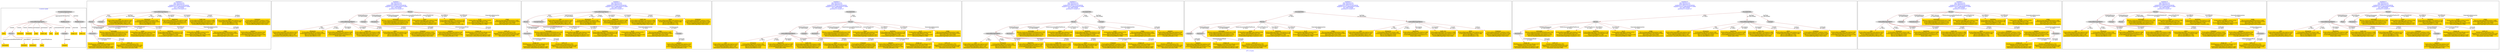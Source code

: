 digraph n0 {
fontcolor="blue"
remincross="true"
label="s07-s-13.json"
subgraph cluster_0 {
label="1-correct model"
n2[style="filled",color="white",fillcolor="lightgray",label="CulturalHeritageObject1"];
n3[shape="plaintext",style="filled",fillcolor="gold",label="dates"];
n4[style="filled",color="white",fillcolor="lightgray",label="Person1"];
n5[shape="plaintext",style="filled",fillcolor="gold",label="dimension"];
n6[shape="plaintext",style="filled",fillcolor="gold",label="technique"];
n7[shape="plaintext",style="filled",fillcolor="gold",label="origin"];
n8[shape="plaintext",style="filled",fillcolor="gold",label="credit_line"];
n9[shape="plaintext",style="filled",fillcolor="gold",label="title"];
n10[shape="plaintext",style="filled",fillcolor="gold",label="ac_id"];
n11[style="filled",color="white",fillcolor="lightgray",label="Concept2"];
n12[shape="plaintext",style="filled",fillcolor="gold",label="nationality"];
n13[shape="plaintext",style="filled",fillcolor="gold",label="birthDate"];
n14[shape="plaintext",style="filled",fillcolor="gold",label="deathDate"];
n15[shape="plaintext",style="filled",fillcolor="gold",label="name"];
n16[style="filled",color="white",fillcolor="lightgray",label="EuropeanaAggregation1"];
n17[style="filled",color="white",fillcolor="lightgray",label="WebResource2"];
n18[style="filled",color="white",fillcolor="lightgray",label="WebResource3"];
n19[shape="plaintext",style="filled",fillcolor="gold",label="image_url"];
n20[shape="plaintext",style="filled",fillcolor="gold",label="audio_url"];
n21[shape="plaintext",style="filled",fillcolor="gold",label="category"];
}
subgraph cluster_1 {
label="candidate 0\nlink coherence:0.0\nnode coherence:0.0\nconfidence:0.39231131242358336\nmapping score:0.24981805652214684\ncost:1700.020004\n-precision:0.59-recall:0.53"
n23[style="filled",color="white",fillcolor="lightgray",label="CulturalHeritageObject1"];
n24[style="filled",color="white",fillcolor="lightgray",label="Person1"];
n25[style="filled",color="white",fillcolor="lightgray",label="Concept1"];
n26[style="filled",color="white",fillcolor="lightgray",label="Document1"];
n27[shape="plaintext",style="filled",fillcolor="gold",label="title\n[CulturalHeritageObject,description,0.447]\n[Person,biographicalInformation,0.245]\n[CulturalHeritageObject,title,0.156]\n[Document,columnSubClassOfLink,0.152]"];
n28[shape="plaintext",style="filled",fillcolor="gold",label="dimension\n[CulturalHeritageObject,extent,0.89]\n[CulturalHeritageObject,description,0.052]\n[Person,dateOfDeath,0.034]\n[Person,dateOfBirth,0.025]"];
n29[shape="plaintext",style="filled",fillcolor="gold",label="nationality\n[Person,countryAssociatedWithThePerson,0.763]\n[CulturalHeritageObject,provenance,0.107]\n[CulturalHeritageObject,description,0.079]\n[Person,biographicalInformation,0.051]"];
n30[shape="plaintext",style="filled",fillcolor="gold",label="deathDate\n[CulturalHeritageObject,description,0.588]\n[Person,biographicalInformation,0.218]\n[CulturalHeritageObject,provenance,0.1]\n[Place,label,0.094]"];
n31[shape="plaintext",style="filled",fillcolor="gold",label="credit_line\n[CulturalHeritageObject,provenance,0.496]\n[CulturalHeritageObject,description,0.324]\n[Person,biographicalInformation,0.115]\n[CulturalHeritageObject,title,0.066]"];
n32[shape="plaintext",style="filled",fillcolor="gold",label="name\n[CulturalHeritageObject,description,0.526]\n[Person,nameOfThePerson,0.181]\n[Document,columnSubClassOfLink,0.161]\n[CulturalHeritageObject,medium,0.131]"];
n33[shape="plaintext",style="filled",fillcolor="gold",label="image_url\n[WebResource,columnSubClassOfLink,0.457]\n[WebResource,classLink,0.285]\n[CulturalHeritageObject,description,0.162]\n[Document,columnSubClassOfLink,0.096]"];
n34[shape="plaintext",style="filled",fillcolor="gold",label="birthDate\n[CulturalHeritageObject,description,0.278]\n[CulturalHeritageObject,provenance,0.26]\n[Person,dateOfBirth,0.256]\n[CulturalHeritageObject,created,0.206]"];
n35[shape="plaintext",style="filled",fillcolor="gold",label="dates\n[CulturalHeritageObject,description,0.411]\n[CulturalHeritageObject,created,0.268]\n[Person,dateOfBirth,0.165]\n[Person,dateOfDeath,0.156]"];
n36[shape="plaintext",style="filled",fillcolor="gold",label="ac_id\n[CulturalHeritageObject,extent,0.475]\n[Person,dateOfDeath,0.236]\n[CulturalHeritageObject,description,0.203]\n[Person,dateOfBirth,0.086]"];
n37[shape="plaintext",style="filled",fillcolor="gold",label="audio_url\n[WebResource,classLink,0.792]\n[WebResource,columnSubClassOfLink,0.165]\n[Document,columnSubClassOfLink,0.038]\n[Document,classLink,0.006]"];
n38[shape="plaintext",style="filled",fillcolor="gold",label="technique\n[CulturalHeritageObject,medium,0.933]\n[CulturalHeritageObject,description,0.044]\n[Person,biographicalInformation,0.018]\n[CulturalHeritageObject,title,0.005]"];
n39[shape="plaintext",style="filled",fillcolor="gold",label="category\n[CulturalHeritageObject,description,0.44]\n[Person,biographicalInformation,0.241]\n[CulturalHeritageObject,provenance,0.165]\n[Concept,prefLabel,0.154]"];
n40[shape="plaintext",style="filled",fillcolor="gold",label="origin\n[Person,biographicalInformation,0.469]\n[CulturalHeritageObject,description,0.447]\n[Document,classLink,0.046]\n[CulturalHeritageObject,provenance,0.037]"];
}
subgraph cluster_2 {
label="candidate 1\nlink coherence:0.0\nnode coherence:0.0\nconfidence:0.39231131242358336\nmapping score:0.24981805652214684\ncost:1700.030006\n-precision:0.53-recall:0.47"
n42[style="filled",color="white",fillcolor="lightgray",label="Person1"];
n43[style="filled",color="white",fillcolor="lightgray",label="CulturalHeritageObject1"];
n44[style="filled",color="white",fillcolor="lightgray",label="Concept1"];
n45[style="filled",color="white",fillcolor="lightgray",label="Document1"];
n46[shape="plaintext",style="filled",fillcolor="gold",label="title\n[CulturalHeritageObject,description,0.447]\n[Person,biographicalInformation,0.245]\n[CulturalHeritageObject,title,0.156]\n[Document,columnSubClassOfLink,0.152]"];
n47[shape="plaintext",style="filled",fillcolor="gold",label="dimension\n[CulturalHeritageObject,extent,0.89]\n[CulturalHeritageObject,description,0.052]\n[Person,dateOfDeath,0.034]\n[Person,dateOfBirth,0.025]"];
n48[shape="plaintext",style="filled",fillcolor="gold",label="nationality\n[Person,countryAssociatedWithThePerson,0.763]\n[CulturalHeritageObject,provenance,0.107]\n[CulturalHeritageObject,description,0.079]\n[Person,biographicalInformation,0.051]"];
n49[shape="plaintext",style="filled",fillcolor="gold",label="deathDate\n[CulturalHeritageObject,description,0.588]\n[Person,biographicalInformation,0.218]\n[CulturalHeritageObject,provenance,0.1]\n[Place,label,0.094]"];
n50[shape="plaintext",style="filled",fillcolor="gold",label="credit_line\n[CulturalHeritageObject,provenance,0.496]\n[CulturalHeritageObject,description,0.324]\n[Person,biographicalInformation,0.115]\n[CulturalHeritageObject,title,0.066]"];
n51[shape="plaintext",style="filled",fillcolor="gold",label="name\n[CulturalHeritageObject,description,0.526]\n[Person,nameOfThePerson,0.181]\n[Document,columnSubClassOfLink,0.161]\n[CulturalHeritageObject,medium,0.131]"];
n52[shape="plaintext",style="filled",fillcolor="gold",label="image_url\n[WebResource,columnSubClassOfLink,0.457]\n[WebResource,classLink,0.285]\n[CulturalHeritageObject,description,0.162]\n[Document,columnSubClassOfLink,0.096]"];
n53[shape="plaintext",style="filled",fillcolor="gold",label="birthDate\n[CulturalHeritageObject,description,0.278]\n[CulturalHeritageObject,provenance,0.26]\n[Person,dateOfBirth,0.256]\n[CulturalHeritageObject,created,0.206]"];
n54[shape="plaintext",style="filled",fillcolor="gold",label="dates\n[CulturalHeritageObject,description,0.411]\n[CulturalHeritageObject,created,0.268]\n[Person,dateOfBirth,0.165]\n[Person,dateOfDeath,0.156]"];
n55[shape="plaintext",style="filled",fillcolor="gold",label="ac_id\n[CulturalHeritageObject,extent,0.475]\n[Person,dateOfDeath,0.236]\n[CulturalHeritageObject,description,0.203]\n[Person,dateOfBirth,0.086]"];
n56[shape="plaintext",style="filled",fillcolor="gold",label="audio_url\n[WebResource,classLink,0.792]\n[WebResource,columnSubClassOfLink,0.165]\n[Document,columnSubClassOfLink,0.038]\n[Document,classLink,0.006]"];
n57[shape="plaintext",style="filled",fillcolor="gold",label="technique\n[CulturalHeritageObject,medium,0.933]\n[CulturalHeritageObject,description,0.044]\n[Person,biographicalInformation,0.018]\n[CulturalHeritageObject,title,0.005]"];
n58[shape="plaintext",style="filled",fillcolor="gold",label="category\n[CulturalHeritageObject,description,0.44]\n[Person,biographicalInformation,0.241]\n[CulturalHeritageObject,provenance,0.165]\n[Concept,prefLabel,0.154]"];
n59[shape="plaintext",style="filled",fillcolor="gold",label="origin\n[Person,biographicalInformation,0.469]\n[CulturalHeritageObject,description,0.447]\n[Document,classLink,0.046]\n[CulturalHeritageObject,provenance,0.037]"];
}
subgraph cluster_3 {
label="candidate 2\nlink coherence:0.0\nnode coherence:0.0\nconfidence:0.39231131242358336\nmapping score:0.24981805652214684\ncost:1800.020004\n-precision:0.5-recall:0.47"
n61[style="filled",color="white",fillcolor="lightgray",label="CulturalHeritageObject1"];
n62[style="filled",color="white",fillcolor="lightgray",label="Person1"];
n63[style="filled",color="white",fillcolor="lightgray",label="ConceptScheme1"];
n64[style="filled",color="white",fillcolor="lightgray",label="Document1"];
n65[style="filled",color="white",fillcolor="lightgray",label="Concept1"];
n66[shape="plaintext",style="filled",fillcolor="gold",label="title\n[CulturalHeritageObject,description,0.447]\n[Person,biographicalInformation,0.245]\n[CulturalHeritageObject,title,0.156]\n[Document,columnSubClassOfLink,0.152]"];
n67[shape="plaintext",style="filled",fillcolor="gold",label="dimension\n[CulturalHeritageObject,extent,0.89]\n[CulturalHeritageObject,description,0.052]\n[Person,dateOfDeath,0.034]\n[Person,dateOfBirth,0.025]"];
n68[shape="plaintext",style="filled",fillcolor="gold",label="nationality\n[Person,countryAssociatedWithThePerson,0.763]\n[CulturalHeritageObject,provenance,0.107]\n[CulturalHeritageObject,description,0.079]\n[Person,biographicalInformation,0.051]"];
n69[shape="plaintext",style="filled",fillcolor="gold",label="deathDate\n[CulturalHeritageObject,description,0.588]\n[Person,biographicalInformation,0.218]\n[CulturalHeritageObject,provenance,0.1]\n[Place,label,0.094]"];
n70[shape="plaintext",style="filled",fillcolor="gold",label="credit_line\n[CulturalHeritageObject,provenance,0.496]\n[CulturalHeritageObject,description,0.324]\n[Person,biographicalInformation,0.115]\n[CulturalHeritageObject,title,0.066]"];
n71[shape="plaintext",style="filled",fillcolor="gold",label="name\n[CulturalHeritageObject,description,0.526]\n[Person,nameOfThePerson,0.181]\n[Document,columnSubClassOfLink,0.161]\n[CulturalHeritageObject,medium,0.131]"];
n72[shape="plaintext",style="filled",fillcolor="gold",label="image_url\n[WebResource,columnSubClassOfLink,0.457]\n[WebResource,classLink,0.285]\n[CulturalHeritageObject,description,0.162]\n[Document,columnSubClassOfLink,0.096]"];
n73[shape="plaintext",style="filled",fillcolor="gold",label="birthDate\n[CulturalHeritageObject,description,0.278]\n[CulturalHeritageObject,provenance,0.26]\n[Person,dateOfBirth,0.256]\n[CulturalHeritageObject,created,0.206]"];
n74[shape="plaintext",style="filled",fillcolor="gold",label="dates\n[CulturalHeritageObject,description,0.411]\n[CulturalHeritageObject,created,0.268]\n[Person,dateOfBirth,0.165]\n[Person,dateOfDeath,0.156]"];
n75[shape="plaintext",style="filled",fillcolor="gold",label="ac_id\n[CulturalHeritageObject,extent,0.475]\n[Person,dateOfDeath,0.236]\n[CulturalHeritageObject,description,0.203]\n[Person,dateOfBirth,0.086]"];
n76[shape="plaintext",style="filled",fillcolor="gold",label="audio_url\n[WebResource,classLink,0.792]\n[WebResource,columnSubClassOfLink,0.165]\n[Document,columnSubClassOfLink,0.038]\n[Document,classLink,0.006]"];
n77[shape="plaintext",style="filled",fillcolor="gold",label="technique\n[CulturalHeritageObject,medium,0.933]\n[CulturalHeritageObject,description,0.044]\n[Person,biographicalInformation,0.018]\n[CulturalHeritageObject,title,0.005]"];
n78[shape="plaintext",style="filled",fillcolor="gold",label="category\n[CulturalHeritageObject,description,0.44]\n[Person,biographicalInformation,0.241]\n[CulturalHeritageObject,provenance,0.165]\n[Concept,prefLabel,0.154]"];
n79[shape="plaintext",style="filled",fillcolor="gold",label="origin\n[Person,biographicalInformation,0.469]\n[CulturalHeritageObject,description,0.447]\n[Document,classLink,0.046]\n[CulturalHeritageObject,provenance,0.037]"];
}
subgraph cluster_4 {
label="candidate 3\nlink coherence:0.0\nnode coherence:0.0\nconfidence:0.39231131242358336\nmapping score:0.24981805652214684\ncost:1800.030006\n-precision:0.5-recall:0.47"
n81[style="filled",color="white",fillcolor="lightgray",label="Person1"];
n82[style="filled",color="white",fillcolor="lightgray",label="CulturalHeritageObject1"];
n83[style="filled",color="white",fillcolor="lightgray",label="Concept1"];
n84[style="filled",color="white",fillcolor="lightgray",label="Document1"];
n85[style="filled",color="white",fillcolor="lightgray",label="ProvidedCHO1"];
n86[shape="plaintext",style="filled",fillcolor="gold",label="title\n[CulturalHeritageObject,description,0.447]\n[Person,biographicalInformation,0.245]\n[CulturalHeritageObject,title,0.156]\n[Document,columnSubClassOfLink,0.152]"];
n87[shape="plaintext",style="filled",fillcolor="gold",label="dimension\n[CulturalHeritageObject,extent,0.89]\n[CulturalHeritageObject,description,0.052]\n[Person,dateOfDeath,0.034]\n[Person,dateOfBirth,0.025]"];
n88[shape="plaintext",style="filled",fillcolor="gold",label="nationality\n[Person,countryAssociatedWithThePerson,0.763]\n[CulturalHeritageObject,provenance,0.107]\n[CulturalHeritageObject,description,0.079]\n[Person,biographicalInformation,0.051]"];
n89[shape="plaintext",style="filled",fillcolor="gold",label="deathDate\n[CulturalHeritageObject,description,0.588]\n[Person,biographicalInformation,0.218]\n[CulturalHeritageObject,provenance,0.1]\n[Place,label,0.094]"];
n90[shape="plaintext",style="filled",fillcolor="gold",label="credit_line\n[CulturalHeritageObject,provenance,0.496]\n[CulturalHeritageObject,description,0.324]\n[Person,biographicalInformation,0.115]\n[CulturalHeritageObject,title,0.066]"];
n91[shape="plaintext",style="filled",fillcolor="gold",label="name\n[CulturalHeritageObject,description,0.526]\n[Person,nameOfThePerson,0.181]\n[Document,columnSubClassOfLink,0.161]\n[CulturalHeritageObject,medium,0.131]"];
n92[shape="plaintext",style="filled",fillcolor="gold",label="image_url\n[WebResource,columnSubClassOfLink,0.457]\n[WebResource,classLink,0.285]\n[CulturalHeritageObject,description,0.162]\n[Document,columnSubClassOfLink,0.096]"];
n93[shape="plaintext",style="filled",fillcolor="gold",label="birthDate\n[CulturalHeritageObject,description,0.278]\n[CulturalHeritageObject,provenance,0.26]\n[Person,dateOfBirth,0.256]\n[CulturalHeritageObject,created,0.206]"];
n94[shape="plaintext",style="filled",fillcolor="gold",label="dates\n[CulturalHeritageObject,description,0.411]\n[CulturalHeritageObject,created,0.268]\n[Person,dateOfBirth,0.165]\n[Person,dateOfDeath,0.156]"];
n95[shape="plaintext",style="filled",fillcolor="gold",label="ac_id\n[CulturalHeritageObject,extent,0.475]\n[Person,dateOfDeath,0.236]\n[CulturalHeritageObject,description,0.203]\n[Person,dateOfBirth,0.086]"];
n96[shape="plaintext",style="filled",fillcolor="gold",label="audio_url\n[WebResource,classLink,0.792]\n[WebResource,columnSubClassOfLink,0.165]\n[Document,columnSubClassOfLink,0.038]\n[Document,classLink,0.006]"];
n97[shape="plaintext",style="filled",fillcolor="gold",label="technique\n[CulturalHeritageObject,medium,0.933]\n[CulturalHeritageObject,description,0.044]\n[Person,biographicalInformation,0.018]\n[CulturalHeritageObject,title,0.005]"];
n98[shape="plaintext",style="filled",fillcolor="gold",label="category\n[CulturalHeritageObject,description,0.44]\n[Person,biographicalInformation,0.241]\n[CulturalHeritageObject,provenance,0.165]\n[Concept,prefLabel,0.154]"];
n99[shape="plaintext",style="filled",fillcolor="gold",label="origin\n[Person,biographicalInformation,0.469]\n[CulturalHeritageObject,description,0.447]\n[Document,classLink,0.046]\n[CulturalHeritageObject,provenance,0.037]"];
}
subgraph cluster_5 {
label="candidate 4\nlink coherence:0.0\nnode coherence:0.0\nconfidence:0.39231131242358336\nmapping score:0.24981805652214684\ncost:1800.030006\n-precision:0.5-recall:0.47"
n101[style="filled",color="white",fillcolor="lightgray",label="Person1"];
n102[style="filled",color="white",fillcolor="lightgray",label="CulturalHeritageObject1"];
n103[style="filled",color="white",fillcolor="lightgray",label="Document1"];
n104[style="filled",color="white",fillcolor="lightgray",label="ProvidedCHO1"];
n105[style="filled",color="white",fillcolor="lightgray",label="Concept1"];
n106[shape="plaintext",style="filled",fillcolor="gold",label="title\n[CulturalHeritageObject,description,0.447]\n[Person,biographicalInformation,0.245]\n[CulturalHeritageObject,title,0.156]\n[Document,columnSubClassOfLink,0.152]"];
n107[shape="plaintext",style="filled",fillcolor="gold",label="dimension\n[CulturalHeritageObject,extent,0.89]\n[CulturalHeritageObject,description,0.052]\n[Person,dateOfDeath,0.034]\n[Person,dateOfBirth,0.025]"];
n108[shape="plaintext",style="filled",fillcolor="gold",label="nationality\n[Person,countryAssociatedWithThePerson,0.763]\n[CulturalHeritageObject,provenance,0.107]\n[CulturalHeritageObject,description,0.079]\n[Person,biographicalInformation,0.051]"];
n109[shape="plaintext",style="filled",fillcolor="gold",label="deathDate\n[CulturalHeritageObject,description,0.588]\n[Person,biographicalInformation,0.218]\n[CulturalHeritageObject,provenance,0.1]\n[Place,label,0.094]"];
n110[shape="plaintext",style="filled",fillcolor="gold",label="credit_line\n[CulturalHeritageObject,provenance,0.496]\n[CulturalHeritageObject,description,0.324]\n[Person,biographicalInformation,0.115]\n[CulturalHeritageObject,title,0.066]"];
n111[shape="plaintext",style="filled",fillcolor="gold",label="name\n[CulturalHeritageObject,description,0.526]\n[Person,nameOfThePerson,0.181]\n[Document,columnSubClassOfLink,0.161]\n[CulturalHeritageObject,medium,0.131]"];
n112[shape="plaintext",style="filled",fillcolor="gold",label="image_url\n[WebResource,columnSubClassOfLink,0.457]\n[WebResource,classLink,0.285]\n[CulturalHeritageObject,description,0.162]\n[Document,columnSubClassOfLink,0.096]"];
n113[shape="plaintext",style="filled",fillcolor="gold",label="birthDate\n[CulturalHeritageObject,description,0.278]\n[CulturalHeritageObject,provenance,0.26]\n[Person,dateOfBirth,0.256]\n[CulturalHeritageObject,created,0.206]"];
n114[shape="plaintext",style="filled",fillcolor="gold",label="dates\n[CulturalHeritageObject,description,0.411]\n[CulturalHeritageObject,created,0.268]\n[Person,dateOfBirth,0.165]\n[Person,dateOfDeath,0.156]"];
n115[shape="plaintext",style="filled",fillcolor="gold",label="ac_id\n[CulturalHeritageObject,extent,0.475]\n[Person,dateOfDeath,0.236]\n[CulturalHeritageObject,description,0.203]\n[Person,dateOfBirth,0.086]"];
n116[shape="plaintext",style="filled",fillcolor="gold",label="audio_url\n[WebResource,classLink,0.792]\n[WebResource,columnSubClassOfLink,0.165]\n[Document,columnSubClassOfLink,0.038]\n[Document,classLink,0.006]"];
n117[shape="plaintext",style="filled",fillcolor="gold",label="technique\n[CulturalHeritageObject,medium,0.933]\n[CulturalHeritageObject,description,0.044]\n[Person,biographicalInformation,0.018]\n[CulturalHeritageObject,title,0.005]"];
n118[shape="plaintext",style="filled",fillcolor="gold",label="category\n[CulturalHeritageObject,description,0.44]\n[Person,biographicalInformation,0.241]\n[CulturalHeritageObject,provenance,0.165]\n[Concept,prefLabel,0.154]"];
n119[shape="plaintext",style="filled",fillcolor="gold",label="origin\n[Person,biographicalInformation,0.469]\n[CulturalHeritageObject,description,0.447]\n[Document,classLink,0.046]\n[CulturalHeritageObject,provenance,0.037]"];
}
subgraph cluster_6 {
label="candidate 5\nlink coherence:0.0\nnode coherence:0.0\nconfidence:0.39231131242358336\nmapping score:0.24981805652214684\ncost:1800.030006\n-precision:0.5-recall:0.47"
n121[style="filled",color="white",fillcolor="lightgray",label="Person1"];
n122[style="filled",color="white",fillcolor="lightgray",label="Concept1"];
n123[style="filled",color="white",fillcolor="lightgray",label="Document1"];
n124[style="filled",color="white",fillcolor="lightgray",label="ProvidedCHO1"];
n125[style="filled",color="white",fillcolor="lightgray",label="CulturalHeritageObject1"];
n126[shape="plaintext",style="filled",fillcolor="gold",label="title\n[CulturalHeritageObject,description,0.447]\n[Person,biographicalInformation,0.245]\n[CulturalHeritageObject,title,0.156]\n[Document,columnSubClassOfLink,0.152]"];
n127[shape="plaintext",style="filled",fillcolor="gold",label="dimension\n[CulturalHeritageObject,extent,0.89]\n[CulturalHeritageObject,description,0.052]\n[Person,dateOfDeath,0.034]\n[Person,dateOfBirth,0.025]"];
n128[shape="plaintext",style="filled",fillcolor="gold",label="nationality\n[Person,countryAssociatedWithThePerson,0.763]\n[CulturalHeritageObject,provenance,0.107]\n[CulturalHeritageObject,description,0.079]\n[Person,biographicalInformation,0.051]"];
n129[shape="plaintext",style="filled",fillcolor="gold",label="deathDate\n[CulturalHeritageObject,description,0.588]\n[Person,biographicalInformation,0.218]\n[CulturalHeritageObject,provenance,0.1]\n[Place,label,0.094]"];
n130[shape="plaintext",style="filled",fillcolor="gold",label="credit_line\n[CulturalHeritageObject,provenance,0.496]\n[CulturalHeritageObject,description,0.324]\n[Person,biographicalInformation,0.115]\n[CulturalHeritageObject,title,0.066]"];
n131[shape="plaintext",style="filled",fillcolor="gold",label="name\n[CulturalHeritageObject,description,0.526]\n[Person,nameOfThePerson,0.181]\n[Document,columnSubClassOfLink,0.161]\n[CulturalHeritageObject,medium,0.131]"];
n132[shape="plaintext",style="filled",fillcolor="gold",label="image_url\n[WebResource,columnSubClassOfLink,0.457]\n[WebResource,classLink,0.285]\n[CulturalHeritageObject,description,0.162]\n[Document,columnSubClassOfLink,0.096]"];
n133[shape="plaintext",style="filled",fillcolor="gold",label="birthDate\n[CulturalHeritageObject,description,0.278]\n[CulturalHeritageObject,provenance,0.26]\n[Person,dateOfBirth,0.256]\n[CulturalHeritageObject,created,0.206]"];
n134[shape="plaintext",style="filled",fillcolor="gold",label="dates\n[CulturalHeritageObject,description,0.411]\n[CulturalHeritageObject,created,0.268]\n[Person,dateOfBirth,0.165]\n[Person,dateOfDeath,0.156]"];
n135[shape="plaintext",style="filled",fillcolor="gold",label="ac_id\n[CulturalHeritageObject,extent,0.475]\n[Person,dateOfDeath,0.236]\n[CulturalHeritageObject,description,0.203]\n[Person,dateOfBirth,0.086]"];
n136[shape="plaintext",style="filled",fillcolor="gold",label="audio_url\n[WebResource,classLink,0.792]\n[WebResource,columnSubClassOfLink,0.165]\n[Document,columnSubClassOfLink,0.038]\n[Document,classLink,0.006]"];
n137[shape="plaintext",style="filled",fillcolor="gold",label="technique\n[CulturalHeritageObject,medium,0.933]\n[CulturalHeritageObject,description,0.044]\n[Person,biographicalInformation,0.018]\n[CulturalHeritageObject,title,0.005]"];
n138[shape="plaintext",style="filled",fillcolor="gold",label="category\n[CulturalHeritageObject,description,0.44]\n[Person,biographicalInformation,0.241]\n[CulturalHeritageObject,provenance,0.165]\n[Concept,prefLabel,0.154]"];
n139[shape="plaintext",style="filled",fillcolor="gold",label="origin\n[Person,biographicalInformation,0.469]\n[CulturalHeritageObject,description,0.447]\n[Document,classLink,0.046]\n[CulturalHeritageObject,provenance,0.037]"];
}
subgraph cluster_7 {
label="candidate 6\nlink coherence:0.0\nnode coherence:0.0\nconfidence:0.39231131242358336\nmapping score:0.24981805652214684\ncost:1800.030006\n-precision:0.5-recall:0.47"
n141[style="filled",color="white",fillcolor="lightgray",label="Person1"];
n142[style="filled",color="white",fillcolor="lightgray",label="Document1"];
n143[style="filled",color="white",fillcolor="lightgray",label="ProvidedCHO1"];
n144[style="filled",color="white",fillcolor="lightgray",label="CulturalHeritageObject1"];
n145[style="filled",color="white",fillcolor="lightgray",label="Concept1"];
n146[shape="plaintext",style="filled",fillcolor="gold",label="title\n[CulturalHeritageObject,description,0.447]\n[Person,biographicalInformation,0.245]\n[CulturalHeritageObject,title,0.156]\n[Document,columnSubClassOfLink,0.152]"];
n147[shape="plaintext",style="filled",fillcolor="gold",label="dimension\n[CulturalHeritageObject,extent,0.89]\n[CulturalHeritageObject,description,0.052]\n[Person,dateOfDeath,0.034]\n[Person,dateOfBirth,0.025]"];
n148[shape="plaintext",style="filled",fillcolor="gold",label="nationality\n[Person,countryAssociatedWithThePerson,0.763]\n[CulturalHeritageObject,provenance,0.107]\n[CulturalHeritageObject,description,0.079]\n[Person,biographicalInformation,0.051]"];
n149[shape="plaintext",style="filled",fillcolor="gold",label="deathDate\n[CulturalHeritageObject,description,0.588]\n[Person,biographicalInformation,0.218]\n[CulturalHeritageObject,provenance,0.1]\n[Place,label,0.094]"];
n150[shape="plaintext",style="filled",fillcolor="gold",label="credit_line\n[CulturalHeritageObject,provenance,0.496]\n[CulturalHeritageObject,description,0.324]\n[Person,biographicalInformation,0.115]\n[CulturalHeritageObject,title,0.066]"];
n151[shape="plaintext",style="filled",fillcolor="gold",label="name\n[CulturalHeritageObject,description,0.526]\n[Person,nameOfThePerson,0.181]\n[Document,columnSubClassOfLink,0.161]\n[CulturalHeritageObject,medium,0.131]"];
n152[shape="plaintext",style="filled",fillcolor="gold",label="image_url\n[WebResource,columnSubClassOfLink,0.457]\n[WebResource,classLink,0.285]\n[CulturalHeritageObject,description,0.162]\n[Document,columnSubClassOfLink,0.096]"];
n153[shape="plaintext",style="filled",fillcolor="gold",label="birthDate\n[CulturalHeritageObject,description,0.278]\n[CulturalHeritageObject,provenance,0.26]\n[Person,dateOfBirth,0.256]\n[CulturalHeritageObject,created,0.206]"];
n154[shape="plaintext",style="filled",fillcolor="gold",label="dates\n[CulturalHeritageObject,description,0.411]\n[CulturalHeritageObject,created,0.268]\n[Person,dateOfBirth,0.165]\n[Person,dateOfDeath,0.156]"];
n155[shape="plaintext",style="filled",fillcolor="gold",label="ac_id\n[CulturalHeritageObject,extent,0.475]\n[Person,dateOfDeath,0.236]\n[CulturalHeritageObject,description,0.203]\n[Person,dateOfBirth,0.086]"];
n156[shape="plaintext",style="filled",fillcolor="gold",label="audio_url\n[WebResource,classLink,0.792]\n[WebResource,columnSubClassOfLink,0.165]\n[Document,columnSubClassOfLink,0.038]\n[Document,classLink,0.006]"];
n157[shape="plaintext",style="filled",fillcolor="gold",label="technique\n[CulturalHeritageObject,medium,0.933]\n[CulturalHeritageObject,description,0.044]\n[Person,biographicalInformation,0.018]\n[CulturalHeritageObject,title,0.005]"];
n158[shape="plaintext",style="filled",fillcolor="gold",label="category\n[CulturalHeritageObject,description,0.44]\n[Person,biographicalInformation,0.241]\n[CulturalHeritageObject,provenance,0.165]\n[Concept,prefLabel,0.154]"];
n159[shape="plaintext",style="filled",fillcolor="gold",label="origin\n[Person,biographicalInformation,0.469]\n[CulturalHeritageObject,description,0.447]\n[Document,classLink,0.046]\n[CulturalHeritageObject,provenance,0.037]"];
}
subgraph cluster_8 {
label="candidate 7\nlink coherence:0.0\nnode coherence:0.0\nconfidence:0.39231131242358336\nmapping score:0.24981805652214684\ncost:1800.030006\n-precision:0.5-recall:0.47"
n161[style="filled",color="white",fillcolor="lightgray",label="Person1"];
n162[style="filled",color="white",fillcolor="lightgray",label="CulturalHeritageObject1"];
n163[style="filled",color="white",fillcolor="lightgray",label="Concept1"];
n164[style="filled",color="white",fillcolor="lightgray",label="OnlineAccount1"];
n165[style="filled",color="white",fillcolor="lightgray",label="Document1"];
n166[shape="plaintext",style="filled",fillcolor="gold",label="title\n[CulturalHeritageObject,description,0.447]\n[Person,biographicalInformation,0.245]\n[CulturalHeritageObject,title,0.156]\n[Document,columnSubClassOfLink,0.152]"];
n167[shape="plaintext",style="filled",fillcolor="gold",label="dimension\n[CulturalHeritageObject,extent,0.89]\n[CulturalHeritageObject,description,0.052]\n[Person,dateOfDeath,0.034]\n[Person,dateOfBirth,0.025]"];
n168[shape="plaintext",style="filled",fillcolor="gold",label="nationality\n[Person,countryAssociatedWithThePerson,0.763]\n[CulturalHeritageObject,provenance,0.107]\n[CulturalHeritageObject,description,0.079]\n[Person,biographicalInformation,0.051]"];
n169[shape="plaintext",style="filled",fillcolor="gold",label="deathDate\n[CulturalHeritageObject,description,0.588]\n[Person,biographicalInformation,0.218]\n[CulturalHeritageObject,provenance,0.1]\n[Place,label,0.094]"];
n170[shape="plaintext",style="filled",fillcolor="gold",label="credit_line\n[CulturalHeritageObject,provenance,0.496]\n[CulturalHeritageObject,description,0.324]\n[Person,biographicalInformation,0.115]\n[CulturalHeritageObject,title,0.066]"];
n171[shape="plaintext",style="filled",fillcolor="gold",label="name\n[CulturalHeritageObject,description,0.526]\n[Person,nameOfThePerson,0.181]\n[Document,columnSubClassOfLink,0.161]\n[CulturalHeritageObject,medium,0.131]"];
n172[shape="plaintext",style="filled",fillcolor="gold",label="image_url\n[WebResource,columnSubClassOfLink,0.457]\n[WebResource,classLink,0.285]\n[CulturalHeritageObject,description,0.162]\n[Document,columnSubClassOfLink,0.096]"];
n173[shape="plaintext",style="filled",fillcolor="gold",label="birthDate\n[CulturalHeritageObject,description,0.278]\n[CulturalHeritageObject,provenance,0.26]\n[Person,dateOfBirth,0.256]\n[CulturalHeritageObject,created,0.206]"];
n174[shape="plaintext",style="filled",fillcolor="gold",label="dates\n[CulturalHeritageObject,description,0.411]\n[CulturalHeritageObject,created,0.268]\n[Person,dateOfBirth,0.165]\n[Person,dateOfDeath,0.156]"];
n175[shape="plaintext",style="filled",fillcolor="gold",label="ac_id\n[CulturalHeritageObject,extent,0.475]\n[Person,dateOfDeath,0.236]\n[CulturalHeritageObject,description,0.203]\n[Person,dateOfBirth,0.086]"];
n176[shape="plaintext",style="filled",fillcolor="gold",label="audio_url\n[WebResource,classLink,0.792]\n[WebResource,columnSubClassOfLink,0.165]\n[Document,columnSubClassOfLink,0.038]\n[Document,classLink,0.006]"];
n177[shape="plaintext",style="filled",fillcolor="gold",label="technique\n[CulturalHeritageObject,medium,0.933]\n[CulturalHeritageObject,description,0.044]\n[Person,biographicalInformation,0.018]\n[CulturalHeritageObject,title,0.005]"];
n178[shape="plaintext",style="filled",fillcolor="gold",label="category\n[CulturalHeritageObject,description,0.44]\n[Person,biographicalInformation,0.241]\n[CulturalHeritageObject,provenance,0.165]\n[Concept,prefLabel,0.154]"];
n179[shape="plaintext",style="filled",fillcolor="gold",label="origin\n[Person,biographicalInformation,0.469]\n[CulturalHeritageObject,description,0.447]\n[Document,classLink,0.046]\n[CulturalHeritageObject,provenance,0.037]"];
}
subgraph cluster_9 {
label="candidate 8\nlink coherence:0.0\nnode coherence:0.0\nconfidence:0.39231131242358336\nmapping score:0.24981805652214684\ncost:1800.030006\n-precision:0.5-recall:0.47"
n181[style="filled",color="white",fillcolor="lightgray",label="Person1"];
n182[style="filled",color="white",fillcolor="lightgray",label="CulturalHeritageObject1"];
n183[style="filled",color="white",fillcolor="lightgray",label="Concept1"];
n184[style="filled",color="white",fillcolor="lightgray",label="Person1"];
n185[style="filled",color="white",fillcolor="lightgray",label="Document1"];
n186[shape="plaintext",style="filled",fillcolor="gold",label="title\n[CulturalHeritageObject,description,0.447]\n[Person,biographicalInformation,0.245]\n[CulturalHeritageObject,title,0.156]\n[Document,columnSubClassOfLink,0.152]"];
n187[shape="plaintext",style="filled",fillcolor="gold",label="dimension\n[CulturalHeritageObject,extent,0.89]\n[CulturalHeritageObject,description,0.052]\n[Person,dateOfDeath,0.034]\n[Person,dateOfBirth,0.025]"];
n188[shape="plaintext",style="filled",fillcolor="gold",label="nationality\n[Person,countryAssociatedWithThePerson,0.763]\n[CulturalHeritageObject,provenance,0.107]\n[CulturalHeritageObject,description,0.079]\n[Person,biographicalInformation,0.051]"];
n189[shape="plaintext",style="filled",fillcolor="gold",label="deathDate\n[CulturalHeritageObject,description,0.588]\n[Person,biographicalInformation,0.218]\n[CulturalHeritageObject,provenance,0.1]\n[Place,label,0.094]"];
n190[shape="plaintext",style="filled",fillcolor="gold",label="credit_line\n[CulturalHeritageObject,provenance,0.496]\n[CulturalHeritageObject,description,0.324]\n[Person,biographicalInformation,0.115]\n[CulturalHeritageObject,title,0.066]"];
n191[shape="plaintext",style="filled",fillcolor="gold",label="name\n[CulturalHeritageObject,description,0.526]\n[Person,nameOfThePerson,0.181]\n[Document,columnSubClassOfLink,0.161]\n[CulturalHeritageObject,medium,0.131]"];
n192[shape="plaintext",style="filled",fillcolor="gold",label="image_url\n[WebResource,columnSubClassOfLink,0.457]\n[WebResource,classLink,0.285]\n[CulturalHeritageObject,description,0.162]\n[Document,columnSubClassOfLink,0.096]"];
n193[shape="plaintext",style="filled",fillcolor="gold",label="birthDate\n[CulturalHeritageObject,description,0.278]\n[CulturalHeritageObject,provenance,0.26]\n[Person,dateOfBirth,0.256]\n[CulturalHeritageObject,created,0.206]"];
n194[shape="plaintext",style="filled",fillcolor="gold",label="dates\n[CulturalHeritageObject,description,0.411]\n[CulturalHeritageObject,created,0.268]\n[Person,dateOfBirth,0.165]\n[Person,dateOfDeath,0.156]"];
n195[shape="plaintext",style="filled",fillcolor="gold",label="ac_id\n[CulturalHeritageObject,extent,0.475]\n[Person,dateOfDeath,0.236]\n[CulturalHeritageObject,description,0.203]\n[Person,dateOfBirth,0.086]"];
n196[shape="plaintext",style="filled",fillcolor="gold",label="audio_url\n[WebResource,classLink,0.792]\n[WebResource,columnSubClassOfLink,0.165]\n[Document,columnSubClassOfLink,0.038]\n[Document,classLink,0.006]"];
n197[shape="plaintext",style="filled",fillcolor="gold",label="technique\n[CulturalHeritageObject,medium,0.933]\n[CulturalHeritageObject,description,0.044]\n[Person,biographicalInformation,0.018]\n[CulturalHeritageObject,title,0.005]"];
n198[shape="plaintext",style="filled",fillcolor="gold",label="category\n[CulturalHeritageObject,description,0.44]\n[Person,biographicalInformation,0.241]\n[CulturalHeritageObject,provenance,0.165]\n[Concept,prefLabel,0.154]"];
n199[shape="plaintext",style="filled",fillcolor="gold",label="origin\n[Person,biographicalInformation,0.469]\n[CulturalHeritageObject,description,0.447]\n[Document,classLink,0.046]\n[CulturalHeritageObject,provenance,0.037]"];
}
subgraph cluster_10 {
label="candidate 9\nlink coherence:0.0\nnode coherence:0.0\nconfidence:0.39231131242358336\nmapping score:0.24981805652214684\ncost:1800.030006\n-precision:0.5-recall:0.47"
n201[style="filled",color="white",fillcolor="lightgray",label="Person1"];
n202[style="filled",color="white",fillcolor="lightgray",label="CulturalHeritageObject1"];
n203[style="filled",color="white",fillcolor="lightgray",label="Place1"];
n204[style="filled",color="white",fillcolor="lightgray",label="Document1"];
n205[style="filled",color="white",fillcolor="lightgray",label="Concept1"];
n206[shape="plaintext",style="filled",fillcolor="gold",label="title\n[CulturalHeritageObject,description,0.447]\n[Person,biographicalInformation,0.245]\n[CulturalHeritageObject,title,0.156]\n[Document,columnSubClassOfLink,0.152]"];
n207[shape="plaintext",style="filled",fillcolor="gold",label="dimension\n[CulturalHeritageObject,extent,0.89]\n[CulturalHeritageObject,description,0.052]\n[Person,dateOfDeath,0.034]\n[Person,dateOfBirth,0.025]"];
n208[shape="plaintext",style="filled",fillcolor="gold",label="nationality\n[Person,countryAssociatedWithThePerson,0.763]\n[CulturalHeritageObject,provenance,0.107]\n[CulturalHeritageObject,description,0.079]\n[Person,biographicalInformation,0.051]"];
n209[shape="plaintext",style="filled",fillcolor="gold",label="deathDate\n[CulturalHeritageObject,description,0.588]\n[Person,biographicalInformation,0.218]\n[CulturalHeritageObject,provenance,0.1]\n[Place,label,0.094]"];
n210[shape="plaintext",style="filled",fillcolor="gold",label="credit_line\n[CulturalHeritageObject,provenance,0.496]\n[CulturalHeritageObject,description,0.324]\n[Person,biographicalInformation,0.115]\n[CulturalHeritageObject,title,0.066]"];
n211[shape="plaintext",style="filled",fillcolor="gold",label="name\n[CulturalHeritageObject,description,0.526]\n[Person,nameOfThePerson,0.181]\n[Document,columnSubClassOfLink,0.161]\n[CulturalHeritageObject,medium,0.131]"];
n212[shape="plaintext",style="filled",fillcolor="gold",label="image_url\n[WebResource,columnSubClassOfLink,0.457]\n[WebResource,classLink,0.285]\n[CulturalHeritageObject,description,0.162]\n[Document,columnSubClassOfLink,0.096]"];
n213[shape="plaintext",style="filled",fillcolor="gold",label="birthDate\n[CulturalHeritageObject,description,0.278]\n[CulturalHeritageObject,provenance,0.26]\n[Person,dateOfBirth,0.256]\n[CulturalHeritageObject,created,0.206]"];
n214[shape="plaintext",style="filled",fillcolor="gold",label="dates\n[CulturalHeritageObject,description,0.411]\n[CulturalHeritageObject,created,0.268]\n[Person,dateOfBirth,0.165]\n[Person,dateOfDeath,0.156]"];
n215[shape="plaintext",style="filled",fillcolor="gold",label="ac_id\n[CulturalHeritageObject,extent,0.475]\n[Person,dateOfDeath,0.236]\n[CulturalHeritageObject,description,0.203]\n[Person,dateOfBirth,0.086]"];
n216[shape="plaintext",style="filled",fillcolor="gold",label="audio_url\n[WebResource,classLink,0.792]\n[WebResource,columnSubClassOfLink,0.165]\n[Document,columnSubClassOfLink,0.038]\n[Document,classLink,0.006]"];
n217[shape="plaintext",style="filled",fillcolor="gold",label="technique\n[CulturalHeritageObject,medium,0.933]\n[CulturalHeritageObject,description,0.044]\n[Person,biographicalInformation,0.018]\n[CulturalHeritageObject,title,0.005]"];
n218[shape="plaintext",style="filled",fillcolor="gold",label="category\n[CulturalHeritageObject,description,0.44]\n[Person,biographicalInformation,0.241]\n[CulturalHeritageObject,provenance,0.165]\n[Concept,prefLabel,0.154]"];
n219[shape="plaintext",style="filled",fillcolor="gold",label="origin\n[Person,biographicalInformation,0.469]\n[CulturalHeritageObject,description,0.447]\n[Document,classLink,0.046]\n[CulturalHeritageObject,provenance,0.037]"];
}
n2 -> n3[color="brown",fontcolor="black",label="created"]
n2 -> n4[color="brown",fontcolor="black",label="creator"]
n2 -> n5[color="brown",fontcolor="black",label="extent"]
n2 -> n6[color="brown",fontcolor="black",label="medium"]
n2 -> n7[color="brown",fontcolor="black",label="provenance"]
n2 -> n8[color="brown",fontcolor="black",label="provenance"]
n2 -> n9[color="brown",fontcolor="black",label="title"]
n2 -> n10[color="brown",fontcolor="black",label="accessionNumber"]
n2 -> n11[color="brown",fontcolor="black",label="hasType"]
n4 -> n12[color="brown",fontcolor="black",label="countryAssociatedWithThePerson"]
n4 -> n13[color="brown",fontcolor="black",label="dateOfBirth"]
n4 -> n14[color="brown",fontcolor="black",label="dateOfDeath"]
n4 -> n15[color="brown",fontcolor="black",label="nameOfThePerson"]
n16 -> n2[color="brown",fontcolor="black",label="aggregatedCHO"]
n16 -> n17[color="brown",fontcolor="black",label="hasView"]
n16 -> n18[color="brown",fontcolor="black",label="hasView"]
n17 -> n19[color="brown",fontcolor="black",label="classLink"]
n18 -> n20[color="brown",fontcolor="black",label="classLink"]
n11 -> n21[color="brown",fontcolor="black",label="prefLabel"]
n23 -> n24[color="brown",fontcolor="black",label="sitter\nw=100.0"]
n23 -> n25[color="brown",fontcolor="black",label="hasType\nw=100.010002"]
n24 -> n26[color="brown",fontcolor="black",label="workplaceHomepage\nw=100.010002"]
n23 -> n27[color="brown",fontcolor="black",label="title\nw=100.0"]
n23 -> n28[color="brown",fontcolor="black",label="extent\nw=100.0"]
n24 -> n29[color="brown",fontcolor="black",label="countryAssociatedWithThePerson\nw=100.0"]
n23 -> n30[color="brown",fontcolor="black",label="description\nw=100.0"]
n23 -> n31[color="brown",fontcolor="black",label="provenance\nw=100.0"]
n24 -> n32[color="brown",fontcolor="black",label="nameOfThePerson\nw=100.0"]
n26 -> n33[color="brown",fontcolor="black",label="columnSubClassOfLink\nw=100.0"]
n24 -> n34[color="brown",fontcolor="black",label="dateOfBirth\nw=100.0"]
n23 -> n35[color="brown",fontcolor="black",label="created\nw=100.0"]
n24 -> n36[color="brown",fontcolor="black",label="dateOfDeath\nw=100.0"]
n26 -> n37[color="brown",fontcolor="black",label="classLink\nw=100.0"]
n23 -> n38[color="brown",fontcolor="black",label="medium\nw=100.0"]
n25 -> n39[color="brown",fontcolor="black",label="prefLabel\nw=100.0"]
n24 -> n40[color="brown",fontcolor="black",label="biographicalInformation\nw=100.0"]
n42 -> n43[color="brown",fontcolor="black",label="mappingRelation\nw=100.010002"]
n42 -> n44[color="brown",fontcolor="black",label="mappingRelation\nw=100.010002"]
n42 -> n45[color="brown",fontcolor="black",label="workplaceHomepage\nw=100.010002"]
n43 -> n46[color="brown",fontcolor="black",label="title\nw=100.0"]
n43 -> n47[color="brown",fontcolor="black",label="extent\nw=100.0"]
n42 -> n48[color="brown",fontcolor="black",label="countryAssociatedWithThePerson\nw=100.0"]
n43 -> n49[color="brown",fontcolor="black",label="description\nw=100.0"]
n43 -> n50[color="brown",fontcolor="black",label="provenance\nw=100.0"]
n42 -> n51[color="brown",fontcolor="black",label="nameOfThePerson\nw=100.0"]
n45 -> n52[color="brown",fontcolor="black",label="columnSubClassOfLink\nw=100.0"]
n42 -> n53[color="brown",fontcolor="black",label="dateOfBirth\nw=100.0"]
n43 -> n54[color="brown",fontcolor="black",label="created\nw=100.0"]
n42 -> n55[color="brown",fontcolor="black",label="dateOfDeath\nw=100.0"]
n45 -> n56[color="brown",fontcolor="black",label="classLink\nw=100.0"]
n43 -> n57[color="brown",fontcolor="black",label="medium\nw=100.0"]
n44 -> n58[color="brown",fontcolor="black",label="prefLabel\nw=100.0"]
n42 -> n59[color="brown",fontcolor="black",label="biographicalInformation\nw=100.0"]
n61 -> n62[color="brown",fontcolor="black",label="sitter\nw=100.0"]
n61 -> n63[color="brown",fontcolor="black",label="topConceptOf\nw=100.010002"]
n62 -> n64[color="brown",fontcolor="black",label="workplaceHomepage\nw=100.010002"]
n63 -> n65[color="brown",fontcolor="black",label="hasTopConcept\nw=100.0"]
n61 -> n66[color="brown",fontcolor="black",label="title\nw=100.0"]
n61 -> n67[color="brown",fontcolor="black",label="extent\nw=100.0"]
n62 -> n68[color="brown",fontcolor="black",label="countryAssociatedWithThePerson\nw=100.0"]
n61 -> n69[color="brown",fontcolor="black",label="description\nw=100.0"]
n61 -> n70[color="brown",fontcolor="black",label="provenance\nw=100.0"]
n62 -> n71[color="brown",fontcolor="black",label="nameOfThePerson\nw=100.0"]
n64 -> n72[color="brown",fontcolor="black",label="columnSubClassOfLink\nw=100.0"]
n62 -> n73[color="brown",fontcolor="black",label="dateOfBirth\nw=100.0"]
n61 -> n74[color="brown",fontcolor="black",label="created\nw=100.0"]
n62 -> n75[color="brown",fontcolor="black",label="dateOfDeath\nw=100.0"]
n64 -> n76[color="brown",fontcolor="black",label="classLink\nw=100.0"]
n61 -> n77[color="brown",fontcolor="black",label="medium\nw=100.0"]
n65 -> n78[color="brown",fontcolor="black",label="prefLabel\nw=100.0"]
n62 -> n79[color="brown",fontcolor="black",label="biographicalInformation\nw=100.0"]
n81 -> n82[color="brown",fontcolor="black",label="mappingRelation\nw=100.010002"]
n81 -> n83[color="brown",fontcolor="black",label="mappingRelation\nw=100.010002"]
n81 -> n84[color="brown",fontcolor="black",label="workplaceHomepage\nw=100.010002"]
n85 -> n81[color="brown",fontcolor="black",label="sitter\nw=100.0"]
n82 -> n86[color="brown",fontcolor="black",label="title\nw=100.0"]
n82 -> n87[color="brown",fontcolor="black",label="extent\nw=100.0"]
n81 -> n88[color="brown",fontcolor="black",label="countryAssociatedWithThePerson\nw=100.0"]
n82 -> n89[color="brown",fontcolor="black",label="description\nw=100.0"]
n82 -> n90[color="brown",fontcolor="black",label="provenance\nw=100.0"]
n81 -> n91[color="brown",fontcolor="black",label="nameOfThePerson\nw=100.0"]
n84 -> n92[color="brown",fontcolor="black",label="columnSubClassOfLink\nw=100.0"]
n81 -> n93[color="brown",fontcolor="black",label="dateOfBirth\nw=100.0"]
n82 -> n94[color="brown",fontcolor="black",label="created\nw=100.0"]
n81 -> n95[color="brown",fontcolor="black",label="dateOfDeath\nw=100.0"]
n84 -> n96[color="brown",fontcolor="black",label="classLink\nw=100.0"]
n82 -> n97[color="brown",fontcolor="black",label="medium\nw=100.0"]
n83 -> n98[color="brown",fontcolor="black",label="prefLabel\nw=100.0"]
n81 -> n99[color="brown",fontcolor="black",label="biographicalInformation\nw=100.0"]
n101 -> n102[color="brown",fontcolor="black",label="mappingRelation\nw=100.010002"]
n101 -> n103[color="brown",fontcolor="black",label="workplaceHomepage\nw=100.010002"]
n104 -> n101[color="brown",fontcolor="black",label="sitter\nw=100.0"]
n104 -> n105[color="brown",fontcolor="black",label="hasType\nw=100.010002"]
n102 -> n106[color="brown",fontcolor="black",label="title\nw=100.0"]
n102 -> n107[color="brown",fontcolor="black",label="extent\nw=100.0"]
n101 -> n108[color="brown",fontcolor="black",label="countryAssociatedWithThePerson\nw=100.0"]
n102 -> n109[color="brown",fontcolor="black",label="description\nw=100.0"]
n102 -> n110[color="brown",fontcolor="black",label="provenance\nw=100.0"]
n101 -> n111[color="brown",fontcolor="black",label="nameOfThePerson\nw=100.0"]
n103 -> n112[color="brown",fontcolor="black",label="columnSubClassOfLink\nw=100.0"]
n101 -> n113[color="brown",fontcolor="black",label="dateOfBirth\nw=100.0"]
n102 -> n114[color="brown",fontcolor="black",label="created\nw=100.0"]
n101 -> n115[color="brown",fontcolor="black",label="dateOfDeath\nw=100.0"]
n103 -> n116[color="brown",fontcolor="black",label="classLink\nw=100.0"]
n102 -> n117[color="brown",fontcolor="black",label="medium\nw=100.0"]
n105 -> n118[color="brown",fontcolor="black",label="prefLabel\nw=100.0"]
n101 -> n119[color="brown",fontcolor="black",label="biographicalInformation\nw=100.0"]
n121 -> n122[color="brown",fontcolor="black",label="mappingRelation\nw=100.010002"]
n121 -> n123[color="brown",fontcolor="black",label="workplaceHomepage\nw=100.010002"]
n124 -> n125[color="brown",fontcolor="black",label="hasType\nw=100.010002"]
n124 -> n121[color="brown",fontcolor="black",label="sitter\nw=100.0"]
n125 -> n126[color="brown",fontcolor="black",label="title\nw=100.0"]
n125 -> n127[color="brown",fontcolor="black",label="extent\nw=100.0"]
n121 -> n128[color="brown",fontcolor="black",label="countryAssociatedWithThePerson\nw=100.0"]
n125 -> n129[color="brown",fontcolor="black",label="description\nw=100.0"]
n125 -> n130[color="brown",fontcolor="black",label="provenance\nw=100.0"]
n121 -> n131[color="brown",fontcolor="black",label="nameOfThePerson\nw=100.0"]
n123 -> n132[color="brown",fontcolor="black",label="columnSubClassOfLink\nw=100.0"]
n121 -> n133[color="brown",fontcolor="black",label="dateOfBirth\nw=100.0"]
n125 -> n134[color="brown",fontcolor="black",label="created\nw=100.0"]
n121 -> n135[color="brown",fontcolor="black",label="dateOfDeath\nw=100.0"]
n123 -> n136[color="brown",fontcolor="black",label="classLink\nw=100.0"]
n125 -> n137[color="brown",fontcolor="black",label="medium\nw=100.0"]
n122 -> n138[color="brown",fontcolor="black",label="prefLabel\nw=100.0"]
n121 -> n139[color="brown",fontcolor="black",label="biographicalInformation\nw=100.0"]
n141 -> n142[color="brown",fontcolor="black",label="workplaceHomepage\nw=100.010002"]
n143 -> n144[color="brown",fontcolor="black",label="hasType\nw=100.010002"]
n143 -> n141[color="brown",fontcolor="black",label="sitter\nw=100.0"]
n143 -> n145[color="brown",fontcolor="black",label="hasType\nw=100.010002"]
n144 -> n146[color="brown",fontcolor="black",label="title\nw=100.0"]
n144 -> n147[color="brown",fontcolor="black",label="extent\nw=100.0"]
n141 -> n148[color="brown",fontcolor="black",label="countryAssociatedWithThePerson\nw=100.0"]
n144 -> n149[color="brown",fontcolor="black",label="description\nw=100.0"]
n144 -> n150[color="brown",fontcolor="black",label="provenance\nw=100.0"]
n141 -> n151[color="brown",fontcolor="black",label="nameOfThePerson\nw=100.0"]
n142 -> n152[color="brown",fontcolor="black",label="columnSubClassOfLink\nw=100.0"]
n141 -> n153[color="brown",fontcolor="black",label="dateOfBirth\nw=100.0"]
n144 -> n154[color="brown",fontcolor="black",label="created\nw=100.0"]
n141 -> n155[color="brown",fontcolor="black",label="dateOfDeath\nw=100.0"]
n142 -> n156[color="brown",fontcolor="black",label="classLink\nw=100.0"]
n144 -> n157[color="brown",fontcolor="black",label="medium\nw=100.0"]
n145 -> n158[color="brown",fontcolor="black",label="prefLabel\nw=100.0"]
n141 -> n159[color="brown",fontcolor="black",label="biographicalInformation\nw=100.0"]
n161 -> n162[color="brown",fontcolor="black",label="mappingRelation\nw=100.010002"]
n161 -> n163[color="brown",fontcolor="black",label="mappingRelation\nw=100.010002"]
n161 -> n164[color="brown",fontcolor="black",label="topic_interest\nw=100.010002"]
n164 -> n165[color="brown",fontcolor="black",label="accountServiceHomepage\nw=100.0"]
n162 -> n166[color="brown",fontcolor="black",label="title\nw=100.0"]
n162 -> n167[color="brown",fontcolor="black",label="extent\nw=100.0"]
n161 -> n168[color="brown",fontcolor="black",label="countryAssociatedWithThePerson\nw=100.0"]
n162 -> n169[color="brown",fontcolor="black",label="description\nw=100.0"]
n162 -> n170[color="brown",fontcolor="black",label="provenance\nw=100.0"]
n161 -> n171[color="brown",fontcolor="black",label="nameOfThePerson\nw=100.0"]
n165 -> n172[color="brown",fontcolor="black",label="columnSubClassOfLink\nw=100.0"]
n161 -> n173[color="brown",fontcolor="black",label="dateOfBirth\nw=100.0"]
n162 -> n174[color="brown",fontcolor="black",label="created\nw=100.0"]
n161 -> n175[color="brown",fontcolor="black",label="dateOfDeath\nw=100.0"]
n165 -> n176[color="brown",fontcolor="black",label="classLink\nw=100.0"]
n162 -> n177[color="brown",fontcolor="black",label="medium\nw=100.0"]
n163 -> n178[color="brown",fontcolor="black",label="prefLabel\nw=100.0"]
n161 -> n179[color="brown",fontcolor="black",label="biographicalInformation\nw=100.0"]
n181 -> n182[color="brown",fontcolor="black",label="mappingRelation\nw=100.010002"]
n181 -> n183[color="brown",fontcolor="black",label="mappingRelation\nw=100.010002"]
n181 -> n184[color="brown",fontcolor="black",label="based_near\nw=100.010002"]
n184 -> n185[color="brown",fontcolor="black",label="workplaceHomepage\nw=100.0"]
n182 -> n186[color="brown",fontcolor="black",label="title\nw=100.0"]
n182 -> n187[color="brown",fontcolor="black",label="extent\nw=100.0"]
n181 -> n188[color="brown",fontcolor="black",label="countryAssociatedWithThePerson\nw=100.0"]
n182 -> n189[color="brown",fontcolor="black",label="description\nw=100.0"]
n182 -> n190[color="brown",fontcolor="black",label="provenance\nw=100.0"]
n181 -> n191[color="brown",fontcolor="black",label="nameOfThePerson\nw=100.0"]
n185 -> n192[color="brown",fontcolor="black",label="columnSubClassOfLink\nw=100.0"]
n181 -> n193[color="brown",fontcolor="black",label="dateOfBirth\nw=100.0"]
n182 -> n194[color="brown",fontcolor="black",label="created\nw=100.0"]
n181 -> n195[color="brown",fontcolor="black",label="dateOfDeath\nw=100.0"]
n185 -> n196[color="brown",fontcolor="black",label="classLink\nw=100.0"]
n182 -> n197[color="brown",fontcolor="black",label="medium\nw=100.0"]
n183 -> n198[color="brown",fontcolor="black",label="prefLabel\nw=100.0"]
n181 -> n199[color="brown",fontcolor="black",label="biographicalInformation\nw=100.0"]
n201 -> n202[color="brown",fontcolor="black",label="mappingRelation\nw=100.010002"]
n201 -> n203[color="brown",fontcolor="black",label="placeOfDeath\nw=100.0"]
n201 -> n204[color="brown",fontcolor="black",label="workplaceHomepage\nw=100.010002"]
n203 -> n205[color="brown",fontcolor="black",label="semanticRelation\nw=100.010002"]
n202 -> n206[color="brown",fontcolor="black",label="title\nw=100.0"]
n202 -> n207[color="brown",fontcolor="black",label="extent\nw=100.0"]
n201 -> n208[color="brown",fontcolor="black",label="countryAssociatedWithThePerson\nw=100.0"]
n202 -> n209[color="brown",fontcolor="black",label="description\nw=100.0"]
n202 -> n210[color="brown",fontcolor="black",label="provenance\nw=100.0"]
n201 -> n211[color="brown",fontcolor="black",label="nameOfThePerson\nw=100.0"]
n204 -> n212[color="brown",fontcolor="black",label="columnSubClassOfLink\nw=100.0"]
n201 -> n213[color="brown",fontcolor="black",label="dateOfBirth\nw=100.0"]
n202 -> n214[color="brown",fontcolor="black",label="created\nw=100.0"]
n201 -> n215[color="brown",fontcolor="black",label="dateOfDeath\nw=100.0"]
n204 -> n216[color="brown",fontcolor="black",label="classLink\nw=100.0"]
n202 -> n217[color="brown",fontcolor="black",label="medium\nw=100.0"]
n205 -> n218[color="brown",fontcolor="black",label="prefLabel\nw=100.0"]
n201 -> n219[color="brown",fontcolor="black",label="biographicalInformation\nw=100.0"]
}
